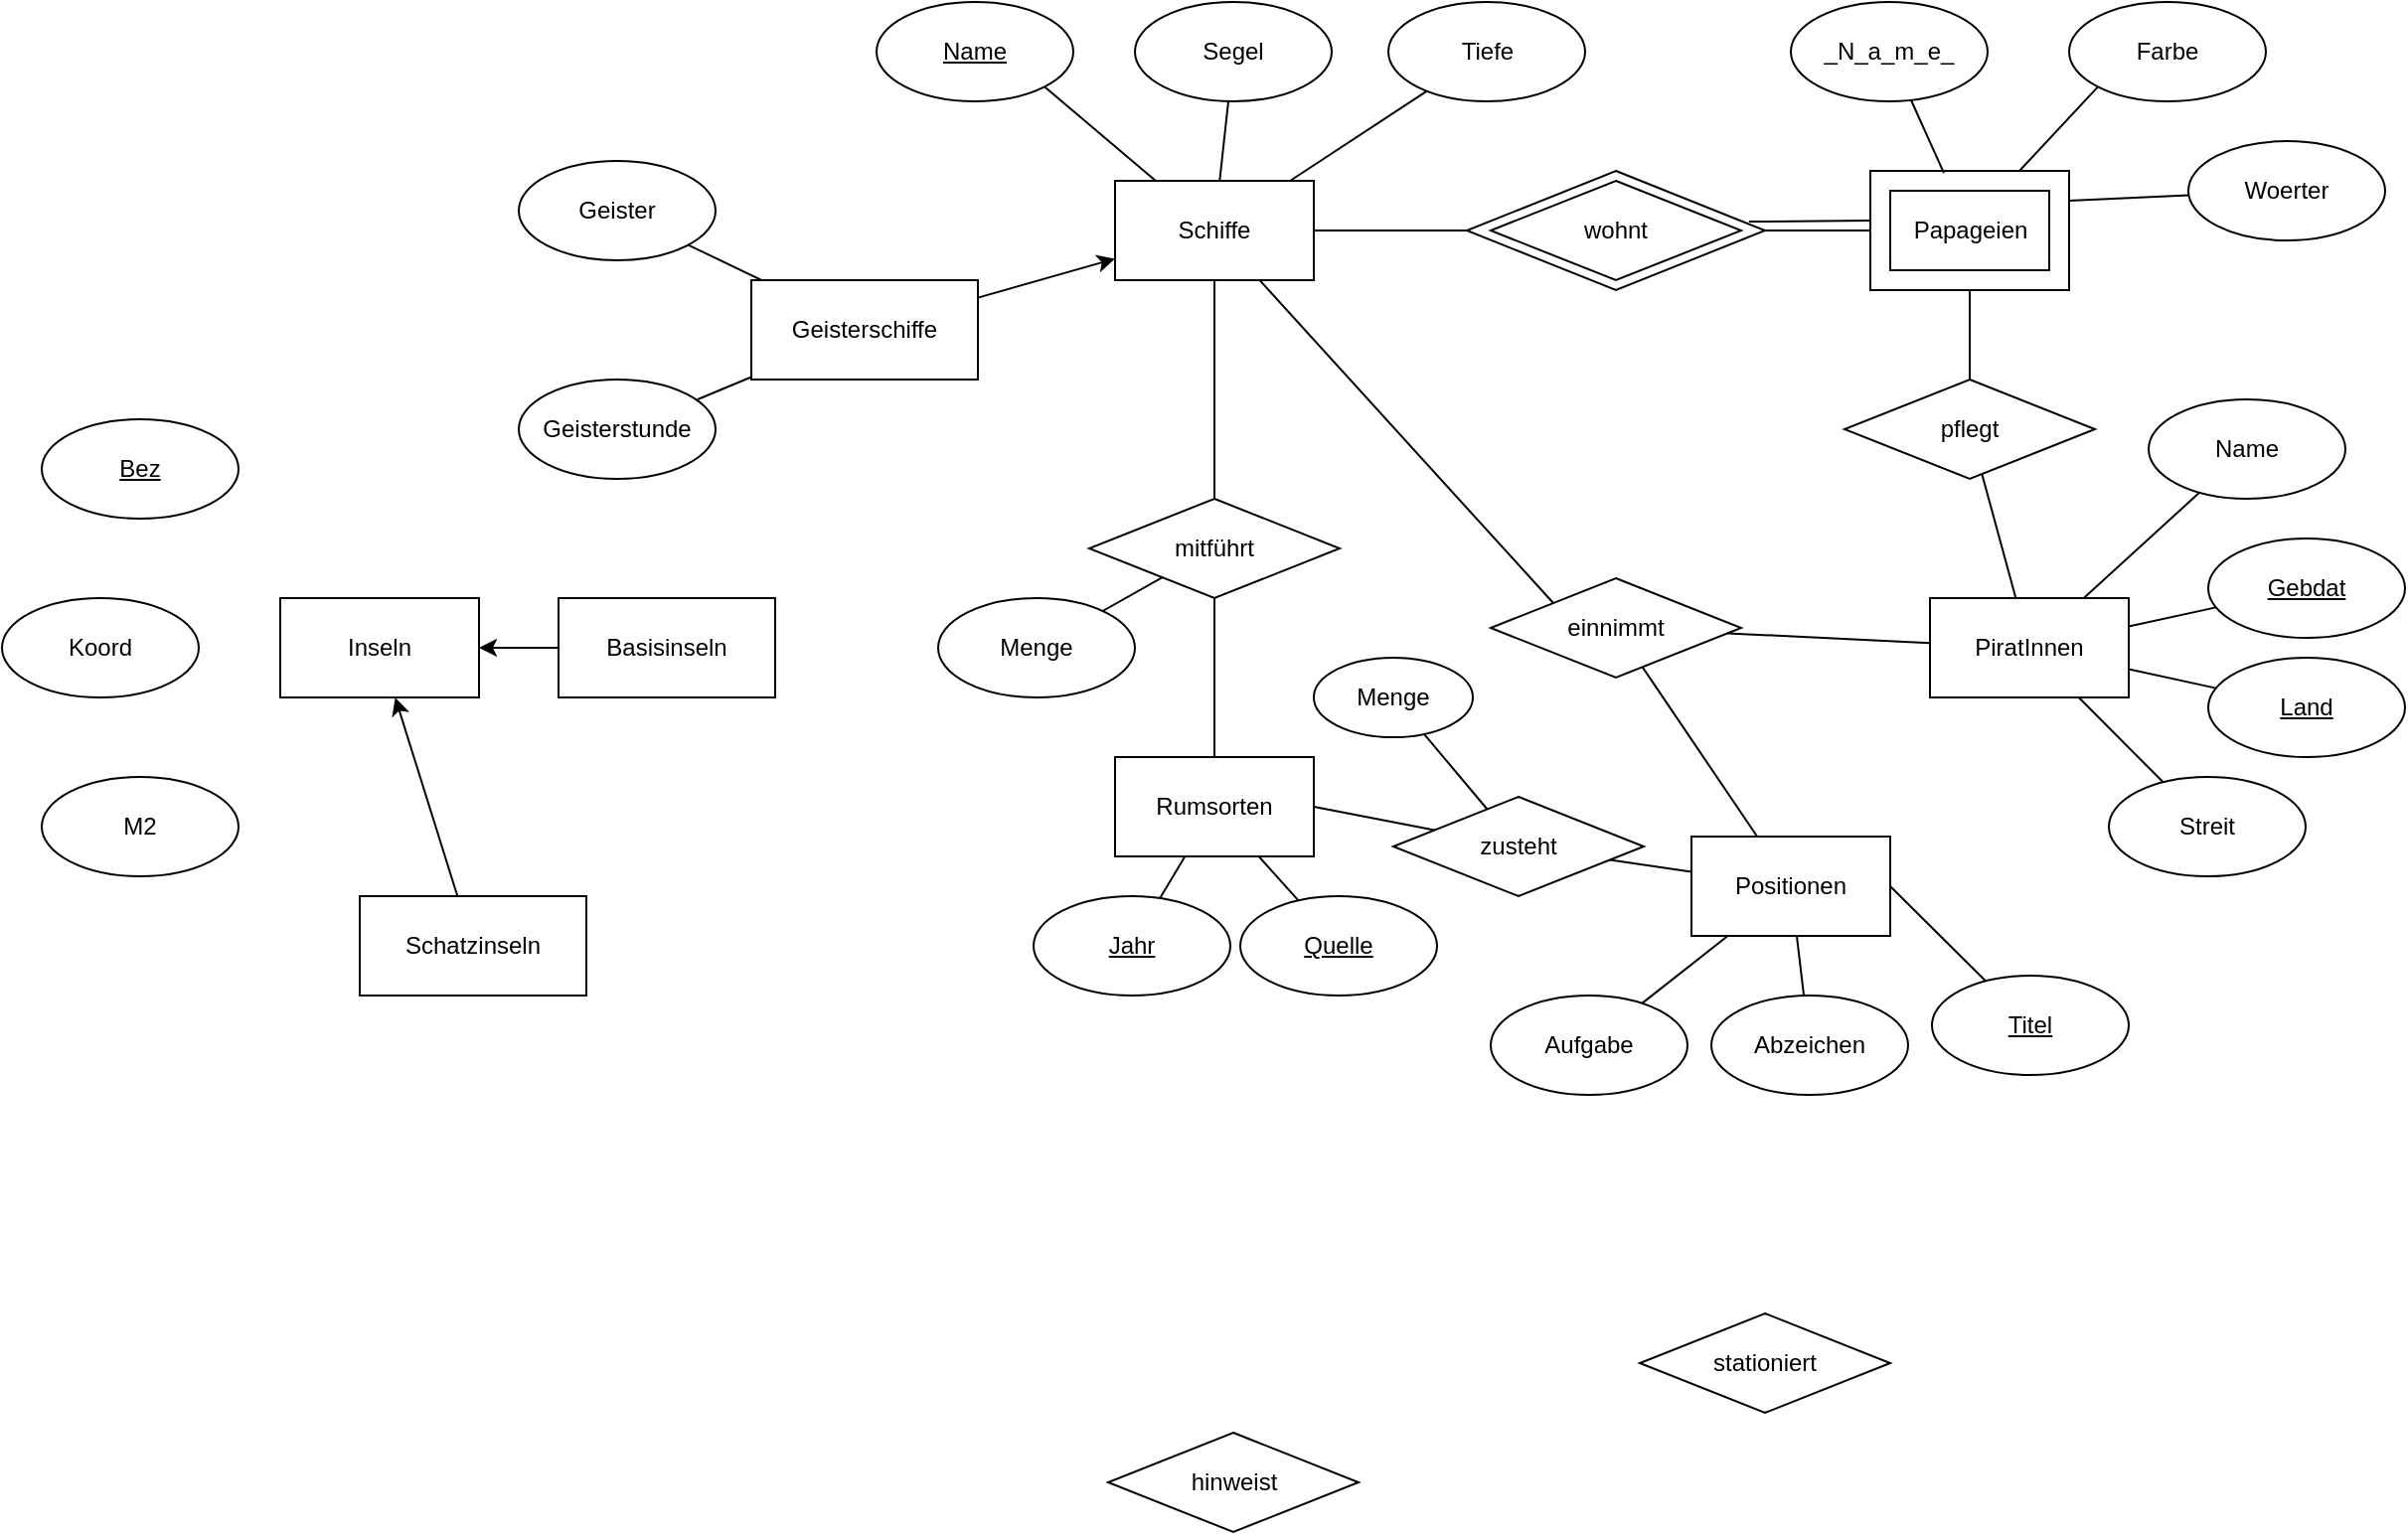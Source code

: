 <mxfile version="20.5.3" type="github">
  <diagram id="C5RBs43oDa-KdzZeNtuy" name="Page-1">
    <mxGraphModel dx="1540" dy="1933" grid="1" gridSize="10" guides="1" tooltips="1" connect="1" arrows="1" fold="1" page="1" pageScale="1" pageWidth="827" pageHeight="1169" math="0" shadow="0">
      <root>
        <mxCell id="WIyWlLk6GJQsqaUBKTNV-0" />
        <mxCell id="WIyWlLk6GJQsqaUBKTNV-1" parent="WIyWlLk6GJQsqaUBKTNV-0" />
        <mxCell id="UyaqefDPUZYXlSPB02nK-0" value="pflegt" style="rhombus;whiteSpace=wrap;html=1;fontSize=12;" vertex="1" parent="WIyWlLk6GJQsqaUBKTNV-1">
          <mxGeometry x="517" y="100" width="126" height="50" as="geometry" />
        </mxCell>
        <mxCell id="UyaqefDPUZYXlSPB02nK-1" value="einnimmt" style="rhombus;whiteSpace=wrap;html=1;fontSize=12;" vertex="1" parent="WIyWlLk6GJQsqaUBKTNV-1">
          <mxGeometry x="339" y="200" width="126" height="50" as="geometry" />
        </mxCell>
        <mxCell id="UyaqefDPUZYXlSPB02nK-2" value="hinweist" style="rhombus;whiteSpace=wrap;html=1;fontSize=12;" vertex="1" parent="WIyWlLk6GJQsqaUBKTNV-1">
          <mxGeometry x="146.5" y="630" width="126" height="50" as="geometry" />
        </mxCell>
        <mxCell id="UyaqefDPUZYXlSPB02nK-3" value="mitführt" style="rhombus;whiteSpace=wrap;html=1;fontSize=12;" vertex="1" parent="WIyWlLk6GJQsqaUBKTNV-1">
          <mxGeometry x="137" y="160" width="126" height="50" as="geometry" />
        </mxCell>
        <mxCell id="UyaqefDPUZYXlSPB02nK-5" value="stationiert" style="rhombus;whiteSpace=wrap;html=1;fontSize=12;" vertex="1" parent="WIyWlLk6GJQsqaUBKTNV-1">
          <mxGeometry x="414" y="570" width="126" height="50" as="geometry" />
        </mxCell>
        <mxCell id="UyaqefDPUZYXlSPB02nK-6" value="Schiffe" style="rounded=0;whiteSpace=wrap;html=1;" vertex="1" parent="WIyWlLk6GJQsqaUBKTNV-1">
          <mxGeometry x="150" width="100" height="50" as="geometry" />
        </mxCell>
        <mxCell id="UyaqefDPUZYXlSPB02nK-8" value="PiratInnen" style="rounded=0;whiteSpace=wrap;html=1;" vertex="1" parent="WIyWlLk6GJQsqaUBKTNV-1">
          <mxGeometry x="560" y="210" width="100" height="50" as="geometry" />
        </mxCell>
        <mxCell id="UyaqefDPUZYXlSPB02nK-9" value="Rumsorten" style="rounded=0;whiteSpace=wrap;html=1;" vertex="1" parent="WIyWlLk6GJQsqaUBKTNV-1">
          <mxGeometry x="150" y="290" width="100" height="50" as="geometry" />
        </mxCell>
        <mxCell id="UyaqefDPUZYXlSPB02nK-10" value="Inseln" style="rounded=0;whiteSpace=wrap;html=1;" vertex="1" parent="WIyWlLk6GJQsqaUBKTNV-1">
          <mxGeometry x="-270" y="210" width="100" height="50" as="geometry" />
        </mxCell>
        <mxCell id="UyaqefDPUZYXlSPB02nK-11" value="Geisterschiffe" style="rounded=0;whiteSpace=wrap;html=1;" vertex="1" parent="WIyWlLk6GJQsqaUBKTNV-1">
          <mxGeometry x="-33" y="50" width="114" height="50" as="geometry" />
        </mxCell>
        <mxCell id="UyaqefDPUZYXlSPB02nK-12" value="Schatzinseln" style="rounded=0;whiteSpace=wrap;html=1;" vertex="1" parent="WIyWlLk6GJQsqaUBKTNV-1">
          <mxGeometry x="-230" y="360" width="114" height="50" as="geometry" />
        </mxCell>
        <mxCell id="UyaqefDPUZYXlSPB02nK-13" value="Basisinseln" style="rounded=0;whiteSpace=wrap;html=1;" vertex="1" parent="WIyWlLk6GJQsqaUBKTNV-1">
          <mxGeometry x="-130" y="210" width="109" height="50" as="geometry" />
        </mxCell>
        <mxCell id="UyaqefDPUZYXlSPB02nK-14" value="Positionen" style="rounded=0;whiteSpace=wrap;html=1;" vertex="1" parent="WIyWlLk6GJQsqaUBKTNV-1">
          <mxGeometry x="440" y="330" width="100" height="50" as="geometry" />
        </mxCell>
        <mxCell id="UyaqefDPUZYXlSPB02nK-16" value="Name" style="ellipse;whiteSpace=wrap;html=1;fontStyle=4" vertex="1" parent="WIyWlLk6GJQsqaUBKTNV-1">
          <mxGeometry x="30" y="-90" width="99" height="50" as="geometry" />
        </mxCell>
        <mxCell id="UyaqefDPUZYXlSPB02nK-17" value="Segel" style="ellipse;whiteSpace=wrap;html=1;" vertex="1" parent="WIyWlLk6GJQsqaUBKTNV-1">
          <mxGeometry x="160" y="-90" width="99" height="50" as="geometry" />
        </mxCell>
        <mxCell id="UyaqefDPUZYXlSPB02nK-18" value="Tiefe" style="ellipse;whiteSpace=wrap;html=1;" vertex="1" parent="WIyWlLk6GJQsqaUBKTNV-1">
          <mxGeometry x="287.5" y="-90" width="99" height="50" as="geometry" />
        </mxCell>
        <mxCell id="UyaqefDPUZYXlSPB02nK-19" value="Geister" style="ellipse;whiteSpace=wrap;html=1;" vertex="1" parent="WIyWlLk6GJQsqaUBKTNV-1">
          <mxGeometry x="-150" y="-10" width="99" height="50" as="geometry" />
        </mxCell>
        <mxCell id="UyaqefDPUZYXlSPB02nK-20" value="Geisterstunde" style="ellipse;whiteSpace=wrap;html=1;" vertex="1" parent="WIyWlLk6GJQsqaUBKTNV-1">
          <mxGeometry x="-150" y="100" width="99" height="50" as="geometry" />
        </mxCell>
        <mxCell id="UyaqefDPUZYXlSPB02nK-21" value="" style="endArrow=none;html=1;rounded=0;" edge="1" parent="WIyWlLk6GJQsqaUBKTNV-1" source="UyaqefDPUZYXlSPB02nK-19" target="UyaqefDPUZYXlSPB02nK-11">
          <mxGeometry width="50" height="50" relative="1" as="geometry">
            <mxPoint x="110" y="320" as="sourcePoint" />
            <mxPoint x="160" y="270" as="targetPoint" />
          </mxGeometry>
        </mxCell>
        <mxCell id="UyaqefDPUZYXlSPB02nK-22" value="" style="endArrow=none;html=1;rounded=0;" edge="1" parent="WIyWlLk6GJQsqaUBKTNV-1" source="UyaqefDPUZYXlSPB02nK-11">
          <mxGeometry width="50" height="50" relative="1" as="geometry">
            <mxPoint x="-110" y="160" as="sourcePoint" />
            <mxPoint x="-60" y="110" as="targetPoint" />
          </mxGeometry>
        </mxCell>
        <mxCell id="UyaqefDPUZYXlSPB02nK-23" value="" style="endArrow=none;html=1;rounded=0;exitX=1;exitY=1;exitDx=0;exitDy=0;" edge="1" parent="WIyWlLk6GJQsqaUBKTNV-1" source="UyaqefDPUZYXlSPB02nK-16" target="UyaqefDPUZYXlSPB02nK-6">
          <mxGeometry width="50" height="50" relative="1" as="geometry">
            <mxPoint x="170" y="90" as="sourcePoint" />
            <mxPoint x="220" y="40" as="targetPoint" />
          </mxGeometry>
        </mxCell>
        <mxCell id="UyaqefDPUZYXlSPB02nK-24" value="" style="endArrow=none;html=1;rounded=0;" edge="1" parent="WIyWlLk6GJQsqaUBKTNV-1" source="UyaqefDPUZYXlSPB02nK-17" target="UyaqefDPUZYXlSPB02nK-6">
          <mxGeometry width="50" height="50" relative="1" as="geometry">
            <mxPoint x="124.324" y="-37.233" as="sourcePoint" />
            <mxPoint x="180.347" y="10" as="targetPoint" />
          </mxGeometry>
        </mxCell>
        <mxCell id="UyaqefDPUZYXlSPB02nK-25" value="" style="endArrow=none;html=1;rounded=0;" edge="1" parent="WIyWlLk6GJQsqaUBKTNV-1" source="UyaqefDPUZYXlSPB02nK-18" target="UyaqefDPUZYXlSPB02nK-6">
          <mxGeometry width="50" height="50" relative="1" as="geometry">
            <mxPoint x="217.195" y="-30.027" as="sourcePoint" />
            <mxPoint x="212.639" y="10" as="targetPoint" />
          </mxGeometry>
        </mxCell>
        <mxCell id="UyaqefDPUZYXlSPB02nK-26" value="" style="endArrow=classic;html=1;rounded=0;" edge="1" parent="WIyWlLk6GJQsqaUBKTNV-1" source="UyaqefDPUZYXlSPB02nK-11" target="UyaqefDPUZYXlSPB02nK-6">
          <mxGeometry width="50" height="50" relative="1" as="geometry">
            <mxPoint x="170" y="220" as="sourcePoint" />
            <mxPoint x="220" y="170" as="targetPoint" />
          </mxGeometry>
        </mxCell>
        <mxCell id="UyaqefDPUZYXlSPB02nK-27" value="_N_a_m_e_" style="ellipse;whiteSpace=wrap;html=1;fontStyle=0" vertex="1" parent="WIyWlLk6GJQsqaUBKTNV-1">
          <mxGeometry x="490" y="-90" width="99" height="50" as="geometry" />
        </mxCell>
        <mxCell id="UyaqefDPUZYXlSPB02nK-28" value="Farbe" style="ellipse;whiteSpace=wrap;html=1;" vertex="1" parent="WIyWlLk6GJQsqaUBKTNV-1">
          <mxGeometry x="630" y="-90" width="99" height="50" as="geometry" />
        </mxCell>
        <mxCell id="UyaqefDPUZYXlSPB02nK-29" value="Woerter" style="ellipse;whiteSpace=wrap;html=1;" vertex="1" parent="WIyWlLk6GJQsqaUBKTNV-1">
          <mxGeometry x="690" y="-20" width="99" height="50" as="geometry" />
        </mxCell>
        <mxCell id="UyaqefDPUZYXlSPB02nK-31" value="" style="verticalLabelPosition=bottom;verticalAlign=top;html=1;shape=mxgraph.basic.frame;dx=10;whiteSpace=wrap;" vertex="1" parent="WIyWlLk6GJQsqaUBKTNV-1">
          <mxGeometry x="530" y="-5" width="100" height="60" as="geometry" />
        </mxCell>
        <mxCell id="UyaqefDPUZYXlSPB02nK-33" value="Papageien" style="text;html=1;align=center;verticalAlign=middle;resizable=0;points=[];autosize=1;strokeColor=none;fillColor=none;" vertex="1" parent="WIyWlLk6GJQsqaUBKTNV-1">
          <mxGeometry x="540" y="10" width="80" height="30" as="geometry" />
        </mxCell>
        <mxCell id="UyaqefDPUZYXlSPB02nK-36" value="" style="rhombus;whiteSpace=wrap;html=1;fontSize=12;" vertex="1" parent="WIyWlLk6GJQsqaUBKTNV-1">
          <mxGeometry x="327" y="-5" width="150" height="60" as="geometry" />
        </mxCell>
        <mxCell id="oxAXRhUPU-nRe5CdtGqO-5" value="wohnt" style="rhombus;whiteSpace=wrap;html=1;fontSize=12;" parent="WIyWlLk6GJQsqaUBKTNV-1" vertex="1">
          <mxGeometry x="339" width="126" height="50" as="geometry" />
        </mxCell>
        <mxCell id="UyaqefDPUZYXlSPB02nK-38" value="" style="endArrow=none;html=1;rounded=0;exitX=0.946;exitY=0.426;exitDx=0;exitDy=0;exitPerimeter=0;" edge="1" parent="WIyWlLk6GJQsqaUBKTNV-1" source="UyaqefDPUZYXlSPB02nK-36">
          <mxGeometry width="50" height="50" relative="1" as="geometry">
            <mxPoint x="390" y="180" as="sourcePoint" />
            <mxPoint x="530" y="20" as="targetPoint" />
          </mxGeometry>
        </mxCell>
        <mxCell id="UyaqefDPUZYXlSPB02nK-39" value="" style="endArrow=none;html=1;rounded=0;entryX=0;entryY=0.5;entryDx=0;entryDy=0;entryPerimeter=0;exitX=1;exitY=0.5;exitDx=0;exitDy=0;" edge="1" parent="WIyWlLk6GJQsqaUBKTNV-1" source="UyaqefDPUZYXlSPB02nK-36" target="UyaqefDPUZYXlSPB02nK-31">
          <mxGeometry width="50" height="50" relative="1" as="geometry">
            <mxPoint x="380" y="180" as="sourcePoint" />
            <mxPoint x="430" y="130" as="targetPoint" />
          </mxGeometry>
        </mxCell>
        <mxCell id="UyaqefDPUZYXlSPB02nK-40" value="" style="endArrow=none;html=1;rounded=0;entryX=0;entryY=0.5;entryDx=0;entryDy=0;" edge="1" parent="WIyWlLk6GJQsqaUBKTNV-1" source="UyaqefDPUZYXlSPB02nK-6" target="UyaqefDPUZYXlSPB02nK-36">
          <mxGeometry width="50" height="50" relative="1" as="geometry">
            <mxPoint x="260" y="210" as="sourcePoint" />
            <mxPoint x="310" y="160" as="targetPoint" />
          </mxGeometry>
        </mxCell>
        <mxCell id="UyaqefDPUZYXlSPB02nK-41" value="" style="endArrow=none;html=1;rounded=0;entryX=0.37;entryY=0.017;entryDx=0;entryDy=0;entryPerimeter=0;" edge="1" parent="WIyWlLk6GJQsqaUBKTNV-1" source="UyaqefDPUZYXlSPB02nK-27" target="UyaqefDPUZYXlSPB02nK-31">
          <mxGeometry width="50" height="50" relative="1" as="geometry">
            <mxPoint x="390" y="230" as="sourcePoint" />
            <mxPoint x="440" y="180" as="targetPoint" />
          </mxGeometry>
        </mxCell>
        <mxCell id="UyaqefDPUZYXlSPB02nK-42" value="" style="endArrow=none;html=1;rounded=0;entryX=0;entryY=0;entryDx=75;entryDy=0;entryPerimeter=0;exitX=0;exitY=1;exitDx=0;exitDy=0;" edge="1" parent="WIyWlLk6GJQsqaUBKTNV-1" source="UyaqefDPUZYXlSPB02nK-28" target="UyaqefDPUZYXlSPB02nK-31">
          <mxGeometry width="50" height="50" relative="1" as="geometry">
            <mxPoint x="560.299" y="-30.602" as="sourcePoint" />
            <mxPoint x="577" y="6.02" as="targetPoint" />
          </mxGeometry>
        </mxCell>
        <mxCell id="UyaqefDPUZYXlSPB02nK-43" value="" style="endArrow=none;html=1;rounded=0;entryX=0;entryY=0;entryDx=100;entryDy=15;entryPerimeter=0;" edge="1" parent="WIyWlLk6GJQsqaUBKTNV-1" source="UyaqefDPUZYXlSPB02nK-29" target="UyaqefDPUZYXlSPB02nK-31">
          <mxGeometry width="50" height="50" relative="1" as="geometry">
            <mxPoint x="654.676" y="-37.233" as="sourcePoint" />
            <mxPoint x="615" y="5" as="targetPoint" />
          </mxGeometry>
        </mxCell>
        <mxCell id="UyaqefDPUZYXlSPB02nK-44" value="Name" style="ellipse;whiteSpace=wrap;html=1;" vertex="1" parent="WIyWlLk6GJQsqaUBKTNV-1">
          <mxGeometry x="670" y="110" width="99" height="50" as="geometry" />
        </mxCell>
        <mxCell id="UyaqefDPUZYXlSPB02nK-45" value="&lt;u&gt;Gebdat&lt;/u&gt;" style="ellipse;whiteSpace=wrap;html=1;" vertex="1" parent="WIyWlLk6GJQsqaUBKTNV-1">
          <mxGeometry x="700" y="180" width="99" height="50" as="geometry" />
        </mxCell>
        <mxCell id="UyaqefDPUZYXlSPB02nK-46" value="Land" style="ellipse;whiteSpace=wrap;html=1;fontStyle=4" vertex="1" parent="WIyWlLk6GJQsqaUBKTNV-1">
          <mxGeometry x="700" y="240" width="99" height="50" as="geometry" />
        </mxCell>
        <mxCell id="UyaqefDPUZYXlSPB02nK-47" value="Streit" style="ellipse;whiteSpace=wrap;html=1;" vertex="1" parent="WIyWlLk6GJQsqaUBKTNV-1">
          <mxGeometry x="650" y="300" width="99" height="50" as="geometry" />
        </mxCell>
        <mxCell id="UyaqefDPUZYXlSPB02nK-48" value="" style="endArrow=none;html=1;rounded=0;" edge="1" parent="WIyWlLk6GJQsqaUBKTNV-1" source="UyaqefDPUZYXlSPB02nK-47" target="UyaqefDPUZYXlSPB02nK-8">
          <mxGeometry width="50" height="50" relative="1" as="geometry">
            <mxPoint x="500" y="370" as="sourcePoint" />
            <mxPoint x="550" y="320" as="targetPoint" />
          </mxGeometry>
        </mxCell>
        <mxCell id="UyaqefDPUZYXlSPB02nK-49" value="" style="endArrow=none;html=1;rounded=0;" edge="1" parent="WIyWlLk6GJQsqaUBKTNV-1" source="UyaqefDPUZYXlSPB02nK-46" target="UyaqefDPUZYXlSPB02nK-8">
          <mxGeometry width="50" height="50" relative="1" as="geometry">
            <mxPoint x="681.345" y="314.438" as="sourcePoint" />
            <mxPoint x="620" y="270" as="targetPoint" />
          </mxGeometry>
        </mxCell>
        <mxCell id="UyaqefDPUZYXlSPB02nK-50" value="" style="endArrow=none;html=1;rounded=0;" edge="1" parent="WIyWlLk6GJQsqaUBKTNV-1" source="UyaqefDPUZYXlSPB02nK-45" target="UyaqefDPUZYXlSPB02nK-8">
          <mxGeometry width="50" height="50" relative="1" as="geometry">
            <mxPoint x="713.906" y="265.266" as="sourcePoint" />
            <mxPoint x="670" y="255.753" as="targetPoint" />
          </mxGeometry>
        </mxCell>
        <mxCell id="UyaqefDPUZYXlSPB02nK-51" value="" style="endArrow=none;html=1;rounded=0;" edge="1" parent="WIyWlLk6GJQsqaUBKTNV-1" source="UyaqefDPUZYXlSPB02nK-44" target="UyaqefDPUZYXlSPB02nK-8">
          <mxGeometry width="50" height="50" relative="1" as="geometry">
            <mxPoint x="713.906" y="224.734" as="sourcePoint" />
            <mxPoint x="670" y="234.247" as="targetPoint" />
          </mxGeometry>
        </mxCell>
        <mxCell id="UyaqefDPUZYXlSPB02nK-52" value="" style="endArrow=none;html=1;rounded=0;" edge="1" parent="WIyWlLk6GJQsqaUBKTNV-1" source="UyaqefDPUZYXlSPB02nK-0" target="UyaqefDPUZYXlSPB02nK-8">
          <mxGeometry width="50" height="50" relative="1" as="geometry">
            <mxPoint x="500" y="370" as="sourcePoint" />
            <mxPoint x="550" y="320" as="targetPoint" />
          </mxGeometry>
        </mxCell>
        <mxCell id="UyaqefDPUZYXlSPB02nK-53" value="" style="endArrow=none;html=1;rounded=0;entryX=0.5;entryY=1;entryDx=0;entryDy=0;entryPerimeter=0;" edge="1" parent="WIyWlLk6GJQsqaUBKTNV-1" source="UyaqefDPUZYXlSPB02nK-0" target="UyaqefDPUZYXlSPB02nK-31">
          <mxGeometry width="50" height="50" relative="1" as="geometry">
            <mxPoint x="596.152" y="157.559" as="sourcePoint" />
            <mxPoint x="613.182" y="220" as="targetPoint" />
          </mxGeometry>
        </mxCell>
        <mxCell id="UyaqefDPUZYXlSPB02nK-54" value="Titel" style="ellipse;whiteSpace=wrap;html=1;fontStyle=4" vertex="1" parent="WIyWlLk6GJQsqaUBKTNV-1">
          <mxGeometry x="561" y="400" width="99" height="50" as="geometry" />
        </mxCell>
        <mxCell id="UyaqefDPUZYXlSPB02nK-55" value="Abzeichen" style="ellipse;whiteSpace=wrap;html=1;" vertex="1" parent="WIyWlLk6GJQsqaUBKTNV-1">
          <mxGeometry x="450" y="410" width="99" height="50" as="geometry" />
        </mxCell>
        <mxCell id="UyaqefDPUZYXlSPB02nK-56" value="Aufgabe" style="ellipse;whiteSpace=wrap;html=1;" vertex="1" parent="WIyWlLk6GJQsqaUBKTNV-1">
          <mxGeometry x="339" y="410" width="99" height="50" as="geometry" />
        </mxCell>
        <mxCell id="UyaqefDPUZYXlSPB02nK-59" value="" style="endArrow=none;html=1;rounded=0;" edge="1" parent="WIyWlLk6GJQsqaUBKTNV-1" source="UyaqefDPUZYXlSPB02nK-14" target="UyaqefDPUZYXlSPB02nK-1">
          <mxGeometry width="50" height="50" relative="1" as="geometry">
            <mxPoint x="460" y="430" as="sourcePoint" />
            <mxPoint x="510" y="380" as="targetPoint" />
          </mxGeometry>
        </mxCell>
        <mxCell id="UyaqefDPUZYXlSPB02nK-60" value="" style="endArrow=none;html=1;rounded=0;" edge="1" parent="WIyWlLk6GJQsqaUBKTNV-1" source="UyaqefDPUZYXlSPB02nK-8" target="UyaqefDPUZYXlSPB02nK-1">
          <mxGeometry width="50" height="50" relative="1" as="geometry">
            <mxPoint x="603" y="470" as="sourcePoint" />
            <mxPoint x="603" y="410" as="targetPoint" />
          </mxGeometry>
        </mxCell>
        <mxCell id="UyaqefDPUZYXlSPB02nK-61" value="" style="endArrow=none;html=1;rounded=0;exitX=1;exitY=0.5;exitDx=0;exitDy=0;" edge="1" parent="WIyWlLk6GJQsqaUBKTNV-1" source="UyaqefDPUZYXlSPB02nK-14" target="UyaqefDPUZYXlSPB02nK-54">
          <mxGeometry width="50" height="50" relative="1" as="geometry">
            <mxPoint x="380" y="380" as="sourcePoint" />
            <mxPoint x="430" y="330" as="targetPoint" />
          </mxGeometry>
        </mxCell>
        <mxCell id="UyaqefDPUZYXlSPB02nK-62" value="" style="endArrow=none;html=1;rounded=0;" edge="1" parent="WIyWlLk6GJQsqaUBKTNV-1" source="UyaqefDPUZYXlSPB02nK-55" target="UyaqefDPUZYXlSPB02nK-14">
          <mxGeometry width="50" height="50" relative="1" as="geometry">
            <mxPoint x="380" y="380" as="sourcePoint" />
            <mxPoint x="430" y="330" as="targetPoint" />
          </mxGeometry>
        </mxCell>
        <mxCell id="UyaqefDPUZYXlSPB02nK-63" value="" style="endArrow=none;html=1;rounded=0;" edge="1" parent="WIyWlLk6GJQsqaUBKTNV-1" source="UyaqefDPUZYXlSPB02nK-56" target="UyaqefDPUZYXlSPB02nK-14">
          <mxGeometry width="50" height="50" relative="1" as="geometry">
            <mxPoint x="380" y="380" as="sourcePoint" />
            <mxPoint x="430" y="330" as="targetPoint" />
          </mxGeometry>
        </mxCell>
        <mxCell id="UyaqefDPUZYXlSPB02nK-64" value="" style="endArrow=none;html=1;rounded=0;entryX=0;entryY=0;entryDx=0;entryDy=0;" edge="1" parent="WIyWlLk6GJQsqaUBKTNV-1" source="UyaqefDPUZYXlSPB02nK-6" target="UyaqefDPUZYXlSPB02nK-1">
          <mxGeometry width="50" height="50" relative="1" as="geometry">
            <mxPoint x="350" y="380" as="sourcePoint" />
            <mxPoint x="400" y="330" as="targetPoint" />
          </mxGeometry>
        </mxCell>
        <mxCell id="UyaqefDPUZYXlSPB02nK-65" value="Jahr" style="ellipse;whiteSpace=wrap;html=1;fontStyle=4" vertex="1" parent="WIyWlLk6GJQsqaUBKTNV-1">
          <mxGeometry x="109" y="360" width="99" height="50" as="geometry" />
        </mxCell>
        <mxCell id="UyaqefDPUZYXlSPB02nK-66" value="Quelle" style="ellipse;whiteSpace=wrap;html=1;fontStyle=4" vertex="1" parent="WIyWlLk6GJQsqaUBKTNV-1">
          <mxGeometry x="213" y="360" width="99" height="50" as="geometry" />
        </mxCell>
        <mxCell id="UyaqefDPUZYXlSPB02nK-67" value="" style="endArrow=none;html=1;rounded=0;" edge="1" parent="WIyWlLk6GJQsqaUBKTNV-1" source="UyaqefDPUZYXlSPB02nK-65" target="UyaqefDPUZYXlSPB02nK-9">
          <mxGeometry width="50" height="50" relative="1" as="geometry">
            <mxPoint x="350" y="530" as="sourcePoint" />
            <mxPoint x="400" y="480" as="targetPoint" />
          </mxGeometry>
        </mxCell>
        <mxCell id="UyaqefDPUZYXlSPB02nK-68" value="" style="endArrow=none;html=1;rounded=0;" edge="1" parent="WIyWlLk6GJQsqaUBKTNV-1" source="UyaqefDPUZYXlSPB02nK-66" target="UyaqefDPUZYXlSPB02nK-9">
          <mxGeometry width="50" height="50" relative="1" as="geometry">
            <mxPoint x="422.834" y="690.924" as="sourcePoint" />
            <mxPoint x="445.972" y="650" as="targetPoint" />
          </mxGeometry>
        </mxCell>
        <mxCell id="UyaqefDPUZYXlSPB02nK-70" value="Menge" style="ellipse;whiteSpace=wrap;html=1;fontStyle=0" vertex="1" parent="WIyWlLk6GJQsqaUBKTNV-1">
          <mxGeometry x="61" y="210" width="99" height="50" as="geometry" />
        </mxCell>
        <mxCell id="UyaqefDPUZYXlSPB02nK-71" value="" style="endArrow=none;html=1;rounded=0;" edge="1" parent="WIyWlLk6GJQsqaUBKTNV-1" source="UyaqefDPUZYXlSPB02nK-9" target="UyaqefDPUZYXlSPB02nK-3">
          <mxGeometry width="50" height="50" relative="1" as="geometry">
            <mxPoint x="290" y="340" as="sourcePoint" />
            <mxPoint x="340" y="290" as="targetPoint" />
          </mxGeometry>
        </mxCell>
        <mxCell id="UyaqefDPUZYXlSPB02nK-72" value="" style="endArrow=none;html=1;rounded=0;" edge="1" parent="WIyWlLk6GJQsqaUBKTNV-1" source="UyaqefDPUZYXlSPB02nK-6" target="UyaqefDPUZYXlSPB02nK-3">
          <mxGeometry width="50" height="50" relative="1" as="geometry">
            <mxPoint x="240.288" y="300" as="sourcePoint" />
            <mxPoint x="216.471" y="217.432" as="targetPoint" />
          </mxGeometry>
        </mxCell>
        <mxCell id="UyaqefDPUZYXlSPB02nK-73" value="" style="endArrow=none;html=1;rounded=0;" edge="1" parent="WIyWlLk6GJQsqaUBKTNV-1" source="UyaqefDPUZYXlSPB02nK-70" target="UyaqefDPUZYXlSPB02nK-3">
          <mxGeometry width="50" height="50" relative="1" as="geometry">
            <mxPoint x="210" y="60" as="sourcePoint" />
            <mxPoint x="190" y="190" as="targetPoint" />
          </mxGeometry>
        </mxCell>
        <mxCell id="UyaqefDPUZYXlSPB02nK-74" value="zusteht" style="rhombus;whiteSpace=wrap;html=1;fontSize=12;" vertex="1" parent="WIyWlLk6GJQsqaUBKTNV-1">
          <mxGeometry x="290" y="310" width="126" height="50" as="geometry" />
        </mxCell>
        <mxCell id="UyaqefDPUZYXlSPB02nK-78" value="" style="endArrow=none;html=1;rounded=0;" edge="1" parent="WIyWlLk6GJQsqaUBKTNV-1" source="UyaqefDPUZYXlSPB02nK-74" target="UyaqefDPUZYXlSPB02nK-14">
          <mxGeometry width="50" height="50" relative="1" as="geometry">
            <mxPoint x="400" y="340" as="sourcePoint" />
            <mxPoint x="450" y="290" as="targetPoint" />
          </mxGeometry>
        </mxCell>
        <mxCell id="UyaqefDPUZYXlSPB02nK-79" value="" style="endArrow=none;html=1;rounded=0;entryX=1;entryY=0.5;entryDx=0;entryDy=0;" edge="1" parent="WIyWlLk6GJQsqaUBKTNV-1" source="UyaqefDPUZYXlSPB02nK-74" target="UyaqefDPUZYXlSPB02nK-9">
          <mxGeometry width="50" height="50" relative="1" as="geometry">
            <mxPoint x="410" y="325" as="sourcePoint" />
            <mxPoint x="430" y="325" as="targetPoint" />
          </mxGeometry>
        </mxCell>
        <mxCell id="UyaqefDPUZYXlSPB02nK-80" value="Menge" style="ellipse;whiteSpace=wrap;html=1;fontStyle=0" vertex="1" parent="WIyWlLk6GJQsqaUBKTNV-1">
          <mxGeometry x="250" y="240" width="80" height="40" as="geometry" />
        </mxCell>
        <mxCell id="UyaqefDPUZYXlSPB02nK-81" value="" style="endArrow=none;html=1;rounded=0;" edge="1" parent="WIyWlLk6GJQsqaUBKTNV-1" source="UyaqefDPUZYXlSPB02nK-74" target="UyaqefDPUZYXlSPB02nK-80">
          <mxGeometry width="50" height="50" relative="1" as="geometry">
            <mxPoint x="400" y="340" as="sourcePoint" />
            <mxPoint x="450" y="290" as="targetPoint" />
          </mxGeometry>
        </mxCell>
        <mxCell id="UyaqefDPUZYXlSPB02nK-82" value="Bez" style="ellipse;whiteSpace=wrap;html=1;fontStyle=4" vertex="1" parent="WIyWlLk6GJQsqaUBKTNV-1">
          <mxGeometry x="-390" y="120" width="99" height="50" as="geometry" />
        </mxCell>
        <mxCell id="UyaqefDPUZYXlSPB02nK-83" value="Koord" style="ellipse;whiteSpace=wrap;html=1;fontStyle=0" vertex="1" parent="WIyWlLk6GJQsqaUBKTNV-1">
          <mxGeometry x="-410" y="210" width="99" height="50" as="geometry" />
        </mxCell>
        <mxCell id="UyaqefDPUZYXlSPB02nK-84" value="M2" style="ellipse;whiteSpace=wrap;html=1;fontStyle=0" vertex="1" parent="WIyWlLk6GJQsqaUBKTNV-1">
          <mxGeometry x="-390" y="300" width="99" height="50" as="geometry" />
        </mxCell>
        <mxCell id="UyaqefDPUZYXlSPB02nK-86" value="" style="endArrow=classic;html=1;rounded=0;" edge="1" parent="WIyWlLk6GJQsqaUBKTNV-1" source="UyaqefDPUZYXlSPB02nK-12" target="UyaqefDPUZYXlSPB02nK-10">
          <mxGeometry width="50" height="50" relative="1" as="geometry">
            <mxPoint x="-80" y="300" as="sourcePoint" />
            <mxPoint x="-30" y="250" as="targetPoint" />
          </mxGeometry>
        </mxCell>
        <mxCell id="UyaqefDPUZYXlSPB02nK-87" value="" style="endArrow=classic;html=1;rounded=0;" edge="1" parent="WIyWlLk6GJQsqaUBKTNV-1" source="UyaqefDPUZYXlSPB02nK-13" target="UyaqefDPUZYXlSPB02nK-10">
          <mxGeometry width="50" height="50" relative="1" as="geometry">
            <mxPoint x="-170.833" y="370" as="sourcePoint" />
            <mxPoint x="-202.167" y="270" as="targetPoint" />
          </mxGeometry>
        </mxCell>
      </root>
    </mxGraphModel>
  </diagram>
</mxfile>
